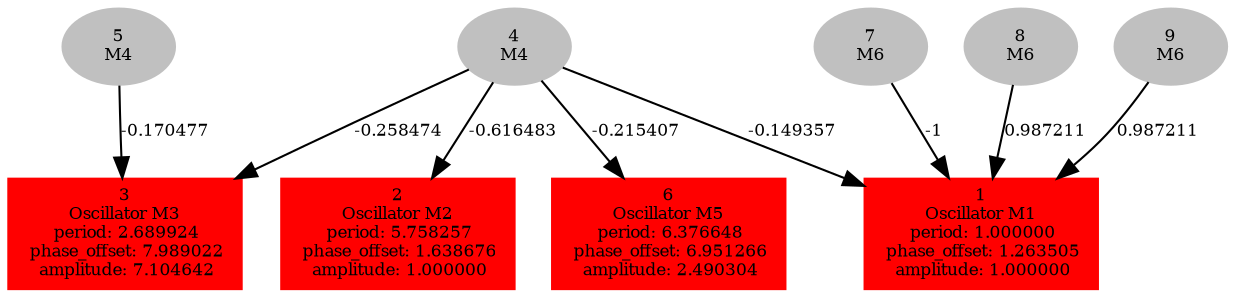  digraph g{ forcelabels=true;
1 [label=<1<BR />Oscillator M1<BR /> period: 1.000000<BR /> phase_offset: 1.263505<BR /> amplitude: 1.000000>, shape=box,color=red,style=filled,fontsize=8];2 [label=<2<BR />Oscillator M2<BR /> period: 5.758257<BR /> phase_offset: 1.638676<BR /> amplitude: 1.000000>, shape=box,color=red,style=filled,fontsize=8];3 [label=<3<BR />Oscillator M3<BR /> period: 2.689924<BR /> phase_offset: 7.989022<BR /> amplitude: 7.104642>, shape=box,color=red,style=filled,fontsize=8];4[label=<4<BR/>M4>,color="grey",style=filled,fontsize=8];
5[label=<5<BR/>M4>,color="grey",style=filled,fontsize=8];
6 [label=<6<BR />Oscillator M5<BR /> period: 6.376648<BR /> phase_offset: 6.951266<BR /> amplitude: 2.490304>, shape=box,color=red,style=filled,fontsize=8];7[label=<7<BR/>M6>,color="grey",style=filled,fontsize=8];
8[label=<8<BR/>M6>,color="grey",style=filled,fontsize=8];
9[label=<9<BR/>M6>,color="grey",style=filled,fontsize=8];
4 -> 1[label="-0.149357 ",fontsize="8"];
4 -> 2[label="-0.616483 ",fontsize="8"];
4 -> 3[label="-0.258474 ",fontsize="8"];
4 -> 6[label="-0.215407 ",fontsize="8"];
5 -> 3[label="-0.170477 ",fontsize="8"];
7 -> 1[label="-1 ",fontsize="8"];
8 -> 1[label="0.987211 ",fontsize="8"];
9 -> 1[label="0.987211 ",fontsize="8"];
 }
